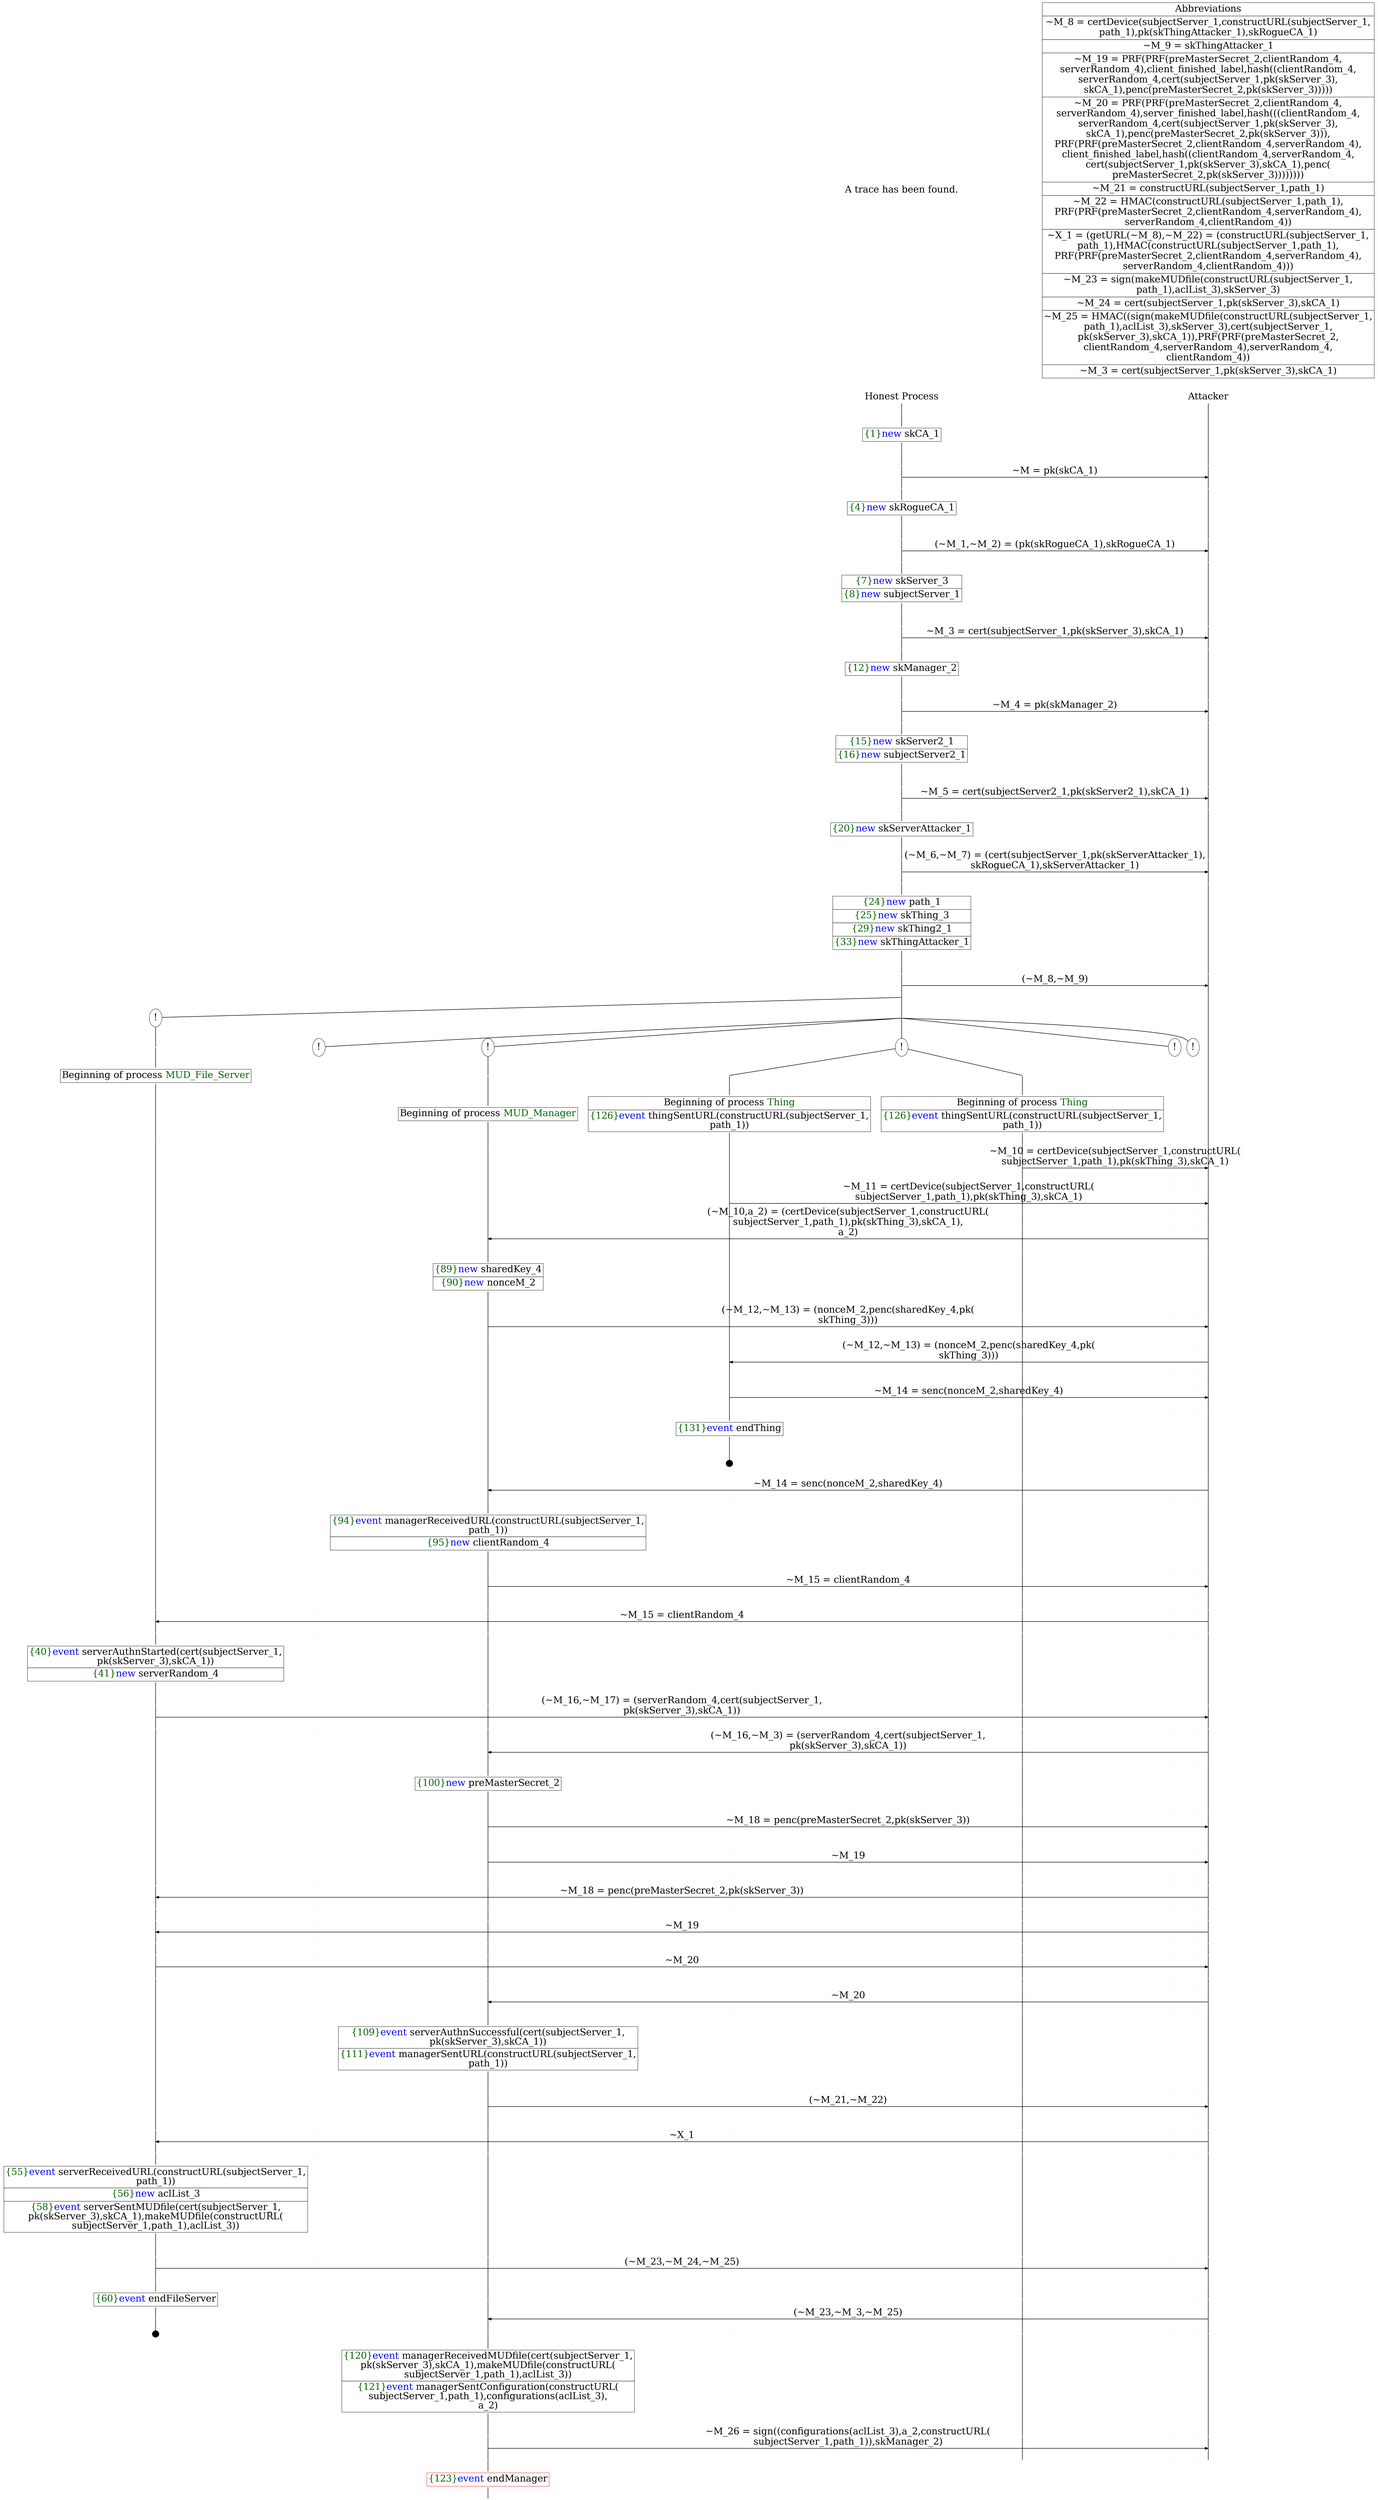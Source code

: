 digraph {
graph [ordering = out]
edge [arrowhead = none, penwidth = 1.6, fontsize = 30]
node [shape = point, width = 0, height = 0, fontsize = 30]
Trace [label = <A trace has been found.<br/>
>, shape = plaintext]
P0__0 [label = "Honest Process", shape = plaintext]
P__0 [label = "Attacker", shape = plaintext]
Trace -> P0__0 [label = "", style = invisible, weight = 100]{rank = same; P0__0 P__0}
P0__0 -> P0__1 [label = <>, weight = 100]
P0__1 -> P0__2 [label = <>, weight = 100]
P0__2 [shape = plaintext, label = <<TABLE BORDER="0" CELLBORDER="1" CELLSPACING="0" CELLPADDING="4"> <TR><TD><FONT COLOR="darkgreen">{1}</FONT><FONT COLOR="blue">new </FONT>skCA_1</TD></TR></TABLE>>]
P0__2 -> P0__3 [label = <>, weight = 100]
P0__3 -> P0__4 [label = <>, weight = 100]
P__0 -> P__1 [label = <>, weight = 100]
{rank = same; P__1 P0__4}
P0__4 -> P0__5 [label = <>, weight = 100]
P__1 -> P__2 [label = <>, weight = 100]
{rank = same; P__2 P0__5}
P0__5 -> P__2 [label = <~M = pk(skCA_1)>, arrowhead = normal]
P0__5 -> P0__6 [label = <>, weight = 100]
P__2 -> P__3 [label = <>, weight = 100]
{rank = same; P__3 P0__6}
P0__6 -> P0__7 [label = <>, weight = 100]
P0__7 [shape = plaintext, label = <<TABLE BORDER="0" CELLBORDER="1" CELLSPACING="0" CELLPADDING="4"> <TR><TD><FONT COLOR="darkgreen">{4}</FONT><FONT COLOR="blue">new </FONT>skRogueCA_1</TD></TR></TABLE>>]
P0__7 -> P0__8 [label = <>, weight = 100]
P0__8 -> P0__9 [label = <>, weight = 100]
P__3 -> P__4 [label = <>, weight = 100]
{rank = same; P__4 P0__9}
P0__9 -> P0__10 [label = <>, weight = 100]
P__4 -> P__5 [label = <>, weight = 100]
{rank = same; P__5 P0__10}
P0__10 -> P__5 [label = <(~M_1,~M_2) = (pk(skRogueCA_1),skRogueCA_1)>, arrowhead = normal]
P0__10 -> P0__11 [label = <>, weight = 100]
P__5 -> P__6 [label = <>, weight = 100]
{rank = same; P__6 P0__11}
P0__11 -> P0__12 [label = <>, weight = 100]
P0__12 [shape = plaintext, label = <<TABLE BORDER="0" CELLBORDER="1" CELLSPACING="0" CELLPADDING="4"> <TR><TD><FONT COLOR="darkgreen">{7}</FONT><FONT COLOR="blue">new </FONT>skServer_3</TD></TR><TR><TD><FONT COLOR="darkgreen">{8}</FONT><FONT COLOR="blue">new </FONT>subjectServer_1</TD></TR></TABLE>>]
P0__12 -> P0__13 [label = <>, weight = 100]
P0__13 -> P0__14 [label = <>, weight = 100]
P__6 -> P__7 [label = <>, weight = 100]
{rank = same; P__7 P0__14}
P0__14 -> P0__15 [label = <>, weight = 100]
P__7 -> P__8 [label = <>, weight = 100]
{rank = same; P__8 P0__15}
P0__15 -> P__8 [label = <~M_3 = cert(subjectServer_1,pk(skServer_3),skCA_1)>, arrowhead = normal]
P0__15 -> P0__16 [label = <>, weight = 100]
P__8 -> P__9 [label = <>, weight = 100]
{rank = same; P__9 P0__16}
P0__16 -> P0__17 [label = <>, weight = 100]
P0__17 [shape = plaintext, label = <<TABLE BORDER="0" CELLBORDER="1" CELLSPACING="0" CELLPADDING="4"> <TR><TD><FONT COLOR="darkgreen">{12}</FONT><FONT COLOR="blue">new </FONT>skManager_2</TD></TR></TABLE>>]
P0__17 -> P0__18 [label = <>, weight = 100]
P0__18 -> P0__19 [label = <>, weight = 100]
P__9 -> P__10 [label = <>, weight = 100]
{rank = same; P__10 P0__19}
P0__19 -> P0__20 [label = <>, weight = 100]
P__10 -> P__11 [label = <>, weight = 100]
{rank = same; P__11 P0__20}
P0__20 -> P__11 [label = <~M_4 = pk(skManager_2)>, arrowhead = normal]
P0__20 -> P0__21 [label = <>, weight = 100]
P__11 -> P__12 [label = <>, weight = 100]
{rank = same; P__12 P0__21}
P0__21 -> P0__22 [label = <>, weight = 100]
P0__22 [shape = plaintext, label = <<TABLE BORDER="0" CELLBORDER="1" CELLSPACING="0" CELLPADDING="4"> <TR><TD><FONT COLOR="darkgreen">{15}</FONT><FONT COLOR="blue">new </FONT>skServer2_1</TD></TR><TR><TD><FONT COLOR="darkgreen">{16}</FONT><FONT COLOR="blue">new </FONT>subjectServer2_1</TD></TR></TABLE>>]
P0__22 -> P0__23 [label = <>, weight = 100]
P0__23 -> P0__24 [label = <>, weight = 100]
P__12 -> P__13 [label = <>, weight = 100]
{rank = same; P__13 P0__24}
P0__24 -> P0__25 [label = <>, weight = 100]
P__13 -> P__14 [label = <>, weight = 100]
{rank = same; P__14 P0__25}
P0__25 -> P__14 [label = <~M_5 = cert(subjectServer2_1,pk(skServer2_1),skCA_1)>, arrowhead = normal]
P0__25 -> P0__26 [label = <>, weight = 100]
P__14 -> P__15 [label = <>, weight = 100]
{rank = same; P__15 P0__26}
P0__26 -> P0__27 [label = <>, weight = 100]
P0__27 [shape = plaintext, label = <<TABLE BORDER="0" CELLBORDER="1" CELLSPACING="0" CELLPADDING="4"> <TR><TD><FONT COLOR="darkgreen">{20}</FONT><FONT COLOR="blue">new </FONT>skServerAttacker_1</TD></TR></TABLE>>]
P0__27 -> P0__28 [label = <>, weight = 100]
P0__28 -> P0__29 [label = <>, weight = 100]
P__15 -> P__16 [label = <>, weight = 100]
{rank = same; P__16 P0__29}
P0__29 -> P0__30 [label = <>, weight = 100]
P__16 -> P__17 [label = <>, weight = 100]
{rank = same; P__17 P0__30}
P0__30 -> P__17 [label = <(~M_6,~M_7) = (cert(subjectServer_1,pk(skServerAttacker_1),<br/>
skRogueCA_1),skServerAttacker_1)>, arrowhead = normal]
P0__30 -> P0__31 [label = <>, weight = 100]
P__17 -> P__18 [label = <>, weight = 100]
{rank = same; P__18 P0__31}
P0__31 -> P0__32 [label = <>, weight = 100]
P0__32 [shape = plaintext, label = <<TABLE BORDER="0" CELLBORDER="1" CELLSPACING="0" CELLPADDING="4"> <TR><TD><FONT COLOR="darkgreen">{24}</FONT><FONT COLOR="blue">new </FONT>path_1</TD></TR><TR><TD><FONT COLOR="darkgreen">{25}</FONT><FONT COLOR="blue">new </FONT>skThing_3</TD></TR><TR><TD><FONT COLOR="darkgreen">{29}</FONT><FONT COLOR="blue">new </FONT>skThing2_1</TD></TR><TR><TD><FONT COLOR="darkgreen">{33}</FONT><FONT COLOR="blue">new </FONT>skThingAttacker_1</TD></TR></TABLE>>]
P0__32 -> P0__33 [label = <>, weight = 100]
P0__33 -> P0__34 [label = <>, weight = 100]
P__18 -> P__19 [label = <>, weight = 100]
{rank = same; P__19 P0__34}
P0__34 -> P0__35 [label = <>, weight = 100]
P__19 -> P__20 [label = <>, weight = 100]
{rank = same; P__20 P0__35}
P0__35 -> P__20 [label = <(~M_8,~M_9)>, arrowhead = normal]
P0__35 -> P0__36 [label = <>, weight = 100]
P__20 -> P__21 [label = <>, weight = 100]
{rank = same; P__21 P0__36}
/*RPar */
P0__36 -> P0_1__36 [label = <>]
P0__36 -> P0_0__36 [label = <>]
P0__36 [label = "", fixedsize = false, width = 0, height = 0, shape = none]
{rank = same; P0_0__36 P0_1__36}
/*RPar */
P0_0__36 -> P0_0_4__36 [label = <>]
P0_0__36 -> P0_0_3__36 [label = <>]
P0_0__36 -> P0_0_2__36 [label = <>]
P0_0__36 -> P0_0_1__36 [label = <>]
P0_0__36 -> P0_0_0__36 [label = <>]
P0_0__36 [label = "", fixedsize = false, width = 0, height = 0, shape = none]
{rank = same; P0_0_0__36 P0_0_1__36 P0_0_2__36 P0_0_3__36 P0_0_4__36}
P0_0_0__36 [label = "!", shape = ellipse]
P0_0_1__36 [label = "!", shape = ellipse]
P0_0_2__36 [label = "!", shape = ellipse]
{rank = same; P0_0_2_1__36 P0_0_2_0__36}
P0_0_2_1__36 [label = "", fixedsize = false, width = 0, height = 0, shape = none]
P0_0_2__36 -> P0_0_2_1__36 [label = <>]
P0_0_2_0__36 [label = "", fixedsize = false, width = 0, height = 0, shape = none]
P0_0_2__36 -> P0_0_2_0__36 [label = <>]
P0_0_2_0__36 -> P0_0_2_0__37 [label = <>, weight = 100]
P0_0_2_0__37 [shape = plaintext, label = <<TABLE BORDER="0" CELLBORDER="1" CELLSPACING="0" CELLPADDING="4"> <TR><TD>Beginning of process <FONT COLOR="darkgreen">Thing</FONT></TD></TR><TR><TD><FONT COLOR="darkgreen">{126}</FONT><FONT COLOR="blue">event</FONT> thingSentURL(constructURL(subjectServer_1,<br/>
path_1))</TD></TR></TABLE>>]
P0_0_2_0__37 -> P0_0_2_0__38 [label = <>, weight = 100]
P0_0_2_0__38 -> P0_0_2_0__39 [label = <>, weight = 100]
P0_0_1__37 [label = "", style = invisible]
P0_0_1__36 -> P0_0_1__37 [label = <>, weight = 100, style = invisible]
P0_0_0__37 [label = "", style = invisible]
P0_0_0__36 -> P0_0_0__37 [label = <>, weight = 100, style = invisible]
P__21 -> P__22 [label = <>, weight = 100]
{rank = same; P__22 P0_0_0__37 P0_0_1__37 P0_0_2_0__39}
P0_0_2_0__39 -> P0_0_2_0__40 [label = <>, weight = 100]
P__22 -> P__23 [label = <>, weight = 100]
{rank = same; P__23 P0_0_2_0__40}
P0_0_2_0__40 -> P__23 [label = <~M_10 = certDevice(subjectServer_1,constructURL(<br/>
subjectServer_1,path_1),pk(skThing_3),skCA_1)>, arrowhead = normal]
P0_0_2_0__40 -> P0_0_2_0__41 [label = <>, weight = 100]
P0_0_1__38 [label = "", style = invisible]
P0_0_1__37 -> P0_0_1__38 [label = <>, weight = 100, style = invisible]
P0_0_0__38 [label = "", style = invisible]
P0_0_0__37 -> P0_0_0__38 [label = <>, weight = 100, style = invisible]
P__23 -> P__24 [label = <>, weight = 100]
{rank = same; P__24 P0_0_0__38 P0_0_1__38 P0_0_2_0__41}
P0_0_2_1__36 -> P0_0_2_1__37 [label = <>, weight = 100]
P0_0_2_1__37 [shape = plaintext, label = <<TABLE BORDER="0" CELLBORDER="1" CELLSPACING="0" CELLPADDING="4"> <TR><TD>Beginning of process <FONT COLOR="darkgreen">Thing</FONT></TD></TR><TR><TD><FONT COLOR="darkgreen">{126}</FONT><FONT COLOR="blue">event</FONT> thingSentURL(constructURL(subjectServer_1,<br/>
path_1))</TD></TR></TABLE>>]
P0_0_2_1__37 -> P0_0_2_1__38 [label = <>, weight = 100]
P0_0_2_1__38 -> P0_0_2_1__39 [label = <>, weight = 100]
P0_0_2_0__41 -> P0_0_2_0__42 [label = <>, weight = 100]
P0_0_1__39 [label = "", style = invisible]
P0_0_1__38 -> P0_0_1__39 [label = <>, weight = 100, style = invisible]
P0_0_0__39 [label = "", style = invisible]
P0_0_0__38 -> P0_0_0__39 [label = <>, weight = 100, style = invisible]
P__24 -> P__25 [label = <>, weight = 100]
{rank = same; P__25 P0_0_0__39 P0_0_1__39 P0_0_2_0__42 P0_0_2_1__39}
P0_0_2_1__39 -> P0_0_2_1__40 [label = <>, weight = 100]
P__25 -> P__26 [label = <>, weight = 100]
{rank = same; P__26 P0_0_2_1__40}
P0_0_2_1__40 -> P__26 [label = <~M_11 = certDevice(subjectServer_1,constructURL(<br/>
subjectServer_1,path_1),pk(skThing_3),skCA_1)>, arrowhead = normal]
P0_0_2_1__40 -> P0_0_2_1__41 [label = <>, weight = 100]
P0_0_2_0__42 -> P0_0_2_0__43 [label = <>, weight = 100]
P0_0_1__40 [label = "", style = invisible]
P0_0_1__39 -> P0_0_1__40 [label = <>, weight = 100, style = invisible]
P0_0_0__40 [label = "", style = invisible]
P0_0_0__39 -> P0_0_0__40 [label = <>, weight = 100, style = invisible]
P__26 -> P__27 [label = <>, weight = 100]
{rank = same; P__27 P0_0_0__40 P0_0_1__40 P0_0_2_0__43 P0_0_2_1__41}
P0_0_3__36 [label = "!", shape = ellipse]
P0_0_3_0__36 [label = "", fixedsize = false, width = 0, height = 0, shape = none]
P0_0_3__36 -> P0_0_3_0__36 [label = <>, weight = 100]
P0_0_3_0__36 -> P0_0_3_0__37 [label = <>, weight = 100]
P0_0_3_0__37 [shape = plaintext, label = <<TABLE BORDER="0" CELLBORDER="1" CELLSPACING="0" CELLPADDING="4"> <TR><TD>Beginning of process <FONT COLOR="darkgreen">MUD_Manager</FONT></TD></TR></TABLE>>]
P0_0_3_0__37 -> P0_0_3_0__38 [label = <>, weight = 100]
P0_0_4__36 [label = "!", shape = ellipse]
P0_1__36 [label = "!", shape = ellipse]
P0_1_0__36 [label = "", fixedsize = false, width = 0, height = 0, shape = none]
P0_1__36 -> P0_1_0__36 [label = <>, weight = 100]
P0_1_0__36 -> P0_1_0__37 [label = <>, weight = 100]
P0_1_0__37 [shape = plaintext, label = <<TABLE BORDER="0" CELLBORDER="1" CELLSPACING="0" CELLPADDING="4"> <TR><TD>Beginning of process <FONT COLOR="darkgreen">MUD_File_Server</FONT></TD></TR></TABLE>>]
P0_1_0__37 -> P0_1_0__38 [label = <>, weight = 100]
P0_0_3_0__38 -> P0_0_3_0__39 [label = <>, weight = 100]
P0_0_2_1__41 -> P0_0_2_1__42 [label = <>, weight = 100]
P0_0_2_0__43 -> P0_0_2_0__44 [label = <>, weight = 100]
P0_0_1__41 [label = "", style = invisible]
P0_0_1__40 -> P0_0_1__41 [label = <>, weight = 100, style = invisible]
P0_0_0__41 [label = "", style = invisible]
P0_0_0__40 -> P0_0_0__41 [label = <>, weight = 100, style = invisible]
P__27 -> P__28 [label = <>, weight = 100]
{rank = same; P__28 P0_0_0__41 P0_0_1__41 P0_0_2_0__44 P0_0_2_1__42 P0_0_3_0__39}
P0_0_3_0__39 -> P0_0_3_0__40 [label = <>, weight = 100]
P__28 -> P__29 [label = <>, weight = 100]
{rank = same; P__29 P0_0_3_0__40}
P0_0_3_0__40 -> P__29 [label = <(~M_10,a_2) = (certDevice(subjectServer_1,constructURL(<br/>
subjectServer_1,path_1),pk(skThing_3),skCA_1),<br/>
a_2)>, dir = back, arrowhead = normal]
P0_0_3_0__40 -> P0_0_3_0__41 [label = <>, weight = 100]
P0_0_2_1__42 -> P0_0_2_1__43 [label = <>, weight = 100]
P0_0_2_0__44 -> P0_0_2_0__45 [label = <>, weight = 100]
P0_0_1__42 [label = "", style = invisible]
P0_0_1__41 -> P0_0_1__42 [label = <>, weight = 100, style = invisible]
P0_0_0__42 [label = "", style = invisible]
P0_0_0__41 -> P0_0_0__42 [label = <>, weight = 100, style = invisible]
P__29 -> P__30 [label = <>, weight = 100]
{rank = same; P__30 P0_0_0__42 P0_0_1__42 P0_0_2_0__45 P0_0_2_1__43 P0_0_3_0__41}
P0_0_3_0__41 -> P0_0_3_0__42 [label = <>, weight = 100]
P0_0_3_0__42 [shape = plaintext, label = <<TABLE BORDER="0" CELLBORDER="1" CELLSPACING="0" CELLPADDING="4"> <TR><TD><FONT COLOR="darkgreen">{89}</FONT><FONT COLOR="blue">new </FONT>sharedKey_4</TD></TR><TR><TD><FONT COLOR="darkgreen">{90}</FONT><FONT COLOR="blue">new </FONT>nonceM_2</TD></TR></TABLE>>]
P0_0_3_0__42 -> P0_0_3_0__43 [label = <>, weight = 100]
P0_0_3_0__43 -> P0_0_3_0__44 [label = <>, weight = 100]
P0_0_2_1__43 -> P0_0_2_1__44 [label = <>, weight = 100]
P0_0_2_0__45 -> P0_0_2_0__46 [label = <>, weight = 100]
P0_0_1__43 [label = "", style = invisible]
P0_0_1__42 -> P0_0_1__43 [label = <>, weight = 100, style = invisible]
P0_0_0__43 [label = "", style = invisible]
P0_0_0__42 -> P0_0_0__43 [label = <>, weight = 100, style = invisible]
P__30 -> P__31 [label = <>, weight = 100]
{rank = same; P__31 P0_0_0__43 P0_0_1__43 P0_0_2_0__46 P0_0_2_1__44 P0_0_3_0__44}
P0_0_3_0__44 -> P0_0_3_0__45 [label = <>, weight = 100]
P__31 -> P__32 [label = <>, weight = 100]
{rank = same; P__32 P0_0_3_0__45}
P0_0_3_0__45 -> P__32 [label = <(~M_12,~M_13) = (nonceM_2,penc(sharedKey_4,pk(<br/>
skThing_3)))>, arrowhead = normal]
P0_0_3_0__45 -> P0_0_3_0__46 [label = <>, weight = 100]
P0_0_2_1__44 -> P0_0_2_1__45 [label = <>, weight = 100]
P0_0_2_0__46 -> P0_0_2_0__47 [label = <>, weight = 100]
P0_0_1__44 [label = "", style = invisible]
P0_0_1__43 -> P0_0_1__44 [label = <>, weight = 100, style = invisible]
P0_0_0__44 [label = "", style = invisible]
P0_0_0__43 -> P0_0_0__44 [label = <>, weight = 100, style = invisible]
P__32 -> P__33 [label = <>, weight = 100]
{rank = same; P__33 P0_0_0__44 P0_0_1__44 P0_0_2_0__47 P0_0_2_1__45 P0_0_3_0__46}
P0_0_2_1__45 -> P0_0_2_1__46 [label = <>, weight = 100]
P0_0_2_0__47 -> P0_0_2_0__48 [label = <>, weight = 100]
P0_0_1__45 [label = "", style = invisible]
P0_0_1__44 -> P0_0_1__45 [label = <>, weight = 100, style = invisible]
P0_0_0__45 [label = "", style = invisible]
P0_0_0__44 -> P0_0_0__45 [label = <>, weight = 100, style = invisible]
P__33 -> P__34 [label = <>, weight = 100]
{rank = same; P__34 P0_0_0__45 P0_0_1__45 P0_0_2_0__48 P0_0_2_1__46}
P0_0_2_1__46 -> P0_0_2_1__47 [label = <>, weight = 100]
P__34 -> P__35 [label = <>, weight = 100]
{rank = same; P__35 P0_0_2_1__47}
P0_0_2_1__47 -> P__35 [label = <(~M_12,~M_13) = (nonceM_2,penc(sharedKey_4,pk(<br/>
skThing_3)))>, dir = back, arrowhead = normal]
P0_0_2_1__47 -> P0_0_2_1__48 [label = <>, weight = 100]
P0_0_2_0__48 -> P0_0_2_0__49 [label = <>, weight = 100]
P0_0_1__46 [label = "", style = invisible]
P0_0_1__45 -> P0_0_1__46 [label = <>, weight = 100, style = invisible]
P0_0_0__46 [label = "", style = invisible]
P0_0_0__45 -> P0_0_0__46 [label = <>, weight = 100, style = invisible]
P__35 -> P__36 [label = <>, weight = 100]
{rank = same; P__36 P0_0_0__46 P0_0_1__46 P0_0_2_0__49 P0_0_2_1__48}
P0_0_2_1__48 -> P0_0_2_1__49 [label = <>, weight = 100]
P0_0_2_0__49 -> P0_0_2_0__50 [label = <>, weight = 100]
P0_0_1__47 [label = "", style = invisible]
P0_0_1__46 -> P0_0_1__47 [label = <>, weight = 100, style = invisible]
P0_0_0__47 [label = "", style = invisible]
P0_0_0__46 -> P0_0_0__47 [label = <>, weight = 100, style = invisible]
P__36 -> P__37 [label = <>, weight = 100]
{rank = same; P__37 P0_0_0__47 P0_0_1__47 P0_0_2_0__50 P0_0_2_1__49}
P0_0_2_1__49 -> P0_0_2_1__50 [label = <>, weight = 100]
P__37 -> P__38 [label = <>, weight = 100]
{rank = same; P__38 P0_0_2_1__50}
P0_0_2_1__50 -> P__38 [label = <~M_14 = senc(nonceM_2,sharedKey_4)>, arrowhead = normal]
P0_0_2_1__50 -> P0_0_2_1__51 [label = <>, weight = 100]
P0_0_2_0__50 -> P0_0_2_0__51 [label = <>, weight = 100]
P0_0_1__48 [label = "", style = invisible]
P0_0_1__47 -> P0_0_1__48 [label = <>, weight = 100, style = invisible]
P0_0_0__48 [label = "", style = invisible]
P0_0_0__47 -> P0_0_0__48 [label = <>, weight = 100, style = invisible]
P__38 -> P__39 [label = <>, weight = 100]
{rank = same; P__39 P0_0_0__48 P0_0_1__48 P0_0_2_0__51 P0_0_2_1__51}
P0_0_2_1__51 -> P0_0_2_1__52 [label = <>, weight = 100]
P0_0_2_1__52 [shape = plaintext, label = <<TABLE BORDER="0" CELLBORDER="1" CELLSPACING="0" CELLPADDING="4"> <TR><TD><FONT COLOR="darkgreen">{131}</FONT><FONT COLOR="blue">event</FONT> endThing</TD></TR></TABLE>>]
P0_0_2_1__52 -> P0_0_2_1__53 [label = <>, weight = 100]
P0_0_2_1__54 [label = "", width = 0.3, height = 0.3]
P0_0_2_1__53 -> P0_0_2_1__54 [label = <>, weight = 100]
P0_0_3_0__46 -> P0_0_3_0__47 [label = <>, weight = 100]
P0_0_2_1__55 [label = "", style = invisible]
P0_0_2_1__54 -> P0_0_2_1__55 [label = <>, weight = 100, style = invisible]
P0_0_2_0__51 -> P0_0_2_0__52 [label = <>, weight = 100]
P0_0_1__49 [label = "", style = invisible]
P0_0_1__48 -> P0_0_1__49 [label = <>, weight = 100, style = invisible]
P0_0_0__49 [label = "", style = invisible]
P0_0_0__48 -> P0_0_0__49 [label = <>, weight = 100, style = invisible]
P__39 -> P__40 [label = <>, weight = 100]
{rank = same; P__40 P0_0_0__49 P0_0_1__49 P0_0_2_0__52 P0_0_2_1__55 P0_0_3_0__47}
P0_0_3_0__47 -> P0_0_3_0__48 [label = <>, weight = 100]
P__40 -> P__41 [label = <>, weight = 100]
{rank = same; P__41 P0_0_3_0__48}
P0_0_3_0__48 -> P__41 [label = <~M_14 = senc(nonceM_2,sharedKey_4)>, dir = back, arrowhead = normal]
P0_0_3_0__48 -> P0_0_3_0__49 [label = <>, weight = 100]
P0_0_2_1__56 [label = "", style = invisible]
P0_0_2_1__55 -> P0_0_2_1__56 [label = <>, weight = 100, style = invisible]
P0_0_2_0__52 -> P0_0_2_0__53 [label = <>, weight = 100]
P0_0_1__50 [label = "", style = invisible]
P0_0_1__49 -> P0_0_1__50 [label = <>, weight = 100, style = invisible]
P0_0_0__50 [label = "", style = invisible]
P0_0_0__49 -> P0_0_0__50 [label = <>, weight = 100, style = invisible]
P__41 -> P__42 [label = <>, weight = 100]
{rank = same; P__42 P0_0_0__50 P0_0_1__50 P0_0_2_0__53 P0_0_2_1__56 P0_0_3_0__49}
P0_0_3_0__49 -> P0_0_3_0__50 [label = <>, weight = 100]
P0_0_3_0__50 [shape = plaintext, label = <<TABLE BORDER="0" CELLBORDER="1" CELLSPACING="0" CELLPADDING="4"> <TR><TD><FONT COLOR="darkgreen">{94}</FONT><FONT COLOR="blue">event</FONT> managerReceivedURL(constructURL(subjectServer_1,<br/>
path_1))</TD></TR><TR><TD><FONT COLOR="darkgreen">{95}</FONT><FONT COLOR="blue">new </FONT>clientRandom_4</TD></TR></TABLE>>]
P0_0_3_0__50 -> P0_0_3_0__51 [label = <>, weight = 100]
P0_0_3_0__51 -> P0_0_3_0__52 [label = <>, weight = 100]
P0_0_2_1__57 [label = "", style = invisible]
P0_0_2_1__56 -> P0_0_2_1__57 [label = <>, weight = 100, style = invisible]
P0_0_2_0__53 -> P0_0_2_0__54 [label = <>, weight = 100]
P0_0_1__51 [label = "", style = invisible]
P0_0_1__50 -> P0_0_1__51 [label = <>, weight = 100, style = invisible]
P0_0_0__51 [label = "", style = invisible]
P0_0_0__50 -> P0_0_0__51 [label = <>, weight = 100, style = invisible]
P__42 -> P__43 [label = <>, weight = 100]
{rank = same; P__43 P0_0_0__51 P0_0_1__51 P0_0_2_0__54 P0_0_2_1__57 P0_0_3_0__52}
P0_0_3_0__52 -> P0_0_3_0__53 [label = <>, weight = 100]
P__43 -> P__44 [label = <>, weight = 100]
{rank = same; P__44 P0_0_3_0__53}
P0_0_3_0__53 -> P__44 [label = <~M_15 = clientRandom_4>, arrowhead = normal]
P0_0_3_0__53 -> P0_0_3_0__54 [label = <>, weight = 100]
P0_0_2_1__58 [label = "", style = invisible]
P0_0_2_1__57 -> P0_0_2_1__58 [label = <>, weight = 100, style = invisible]
P0_0_2_0__54 -> P0_0_2_0__55 [label = <>, weight = 100]
P0_0_1__52 [label = "", style = invisible]
P0_0_1__51 -> P0_0_1__52 [label = <>, weight = 100, style = invisible]
P0_0_0__52 [label = "", style = invisible]
P0_0_0__51 -> P0_0_0__52 [label = <>, weight = 100, style = invisible]
P__44 -> P__45 [label = <>, weight = 100]
{rank = same; P__45 P0_0_0__52 P0_0_1__52 P0_0_2_0__55 P0_0_2_1__58 P0_0_3_0__54}
P0_1_0__38 -> P0_1_0__39 [label = <>, weight = 100]
P0_0_4__37 [label = "", style = invisible]
P0_0_4__36 -> P0_0_4__37 [label = <>, weight = 100, style = invisible]
P0_0_3_0__54 -> P0_0_3_0__55 [label = <>, weight = 100]
P0_0_2_1__59 [label = "", style = invisible]
P0_0_2_1__58 -> P0_0_2_1__59 [label = <>, weight = 100, style = invisible]
P0_0_2_0__55 -> P0_0_2_0__56 [label = <>, weight = 100]
P0_0_1__53 [label = "", style = invisible]
P0_0_1__52 -> P0_0_1__53 [label = <>, weight = 100, style = invisible]
P0_0_0__53 [label = "", style = invisible]
P0_0_0__52 -> P0_0_0__53 [label = <>, weight = 100, style = invisible]
P__45 -> P__46 [label = <>, weight = 100]
{rank = same; P__46 P0_0_0__53 P0_0_1__53 P0_0_2_0__56 P0_0_2_1__59 P0_0_3_0__55 P0_0_4__37 P0_1_0__39}
P0_1_0__39 -> P0_1_0__40 [label = <>, weight = 100]
P__46 -> P__47 [label = <>, weight = 100]
{rank = same; P__47 P0_1_0__40}
P0_1_0__40 -> P__47 [label = <~M_15 = clientRandom_4>, dir = back, arrowhead = normal]
P0_1_0__40 -> P0_1_0__41 [label = <>, weight = 100]
P0_0_4__38 [label = "", style = invisible]
P0_0_4__37 -> P0_0_4__38 [label = <>, weight = 100, style = invisible]
P0_0_3_0__55 -> P0_0_3_0__56 [label = <>, weight = 100]
P0_0_2_1__60 [label = "", style = invisible]
P0_0_2_1__59 -> P0_0_2_1__60 [label = <>, weight = 100, style = invisible]
P0_0_2_0__56 -> P0_0_2_0__57 [label = <>, weight = 100]
P0_0_1__54 [label = "", style = invisible]
P0_0_1__53 -> P0_0_1__54 [label = <>, weight = 100, style = invisible]
P0_0_0__54 [label = "", style = invisible]
P0_0_0__53 -> P0_0_0__54 [label = <>, weight = 100, style = invisible]
P__47 -> P__48 [label = <>, weight = 100]
{rank = same; P__48 P0_0_0__54 P0_0_1__54 P0_0_2_0__57 P0_0_2_1__60 P0_0_3_0__56 P0_0_4__38 P0_1_0__41}
P0_1_0__41 -> P0_1_0__42 [label = <>, weight = 100]
P0_1_0__42 [shape = plaintext, label = <<TABLE BORDER="0" CELLBORDER="1" CELLSPACING="0" CELLPADDING="4"> <TR><TD><FONT COLOR="darkgreen">{40}</FONT><FONT COLOR="blue">event</FONT> serverAuthnStarted(cert(subjectServer_1,<br/>
pk(skServer_3),skCA_1))</TD></TR><TR><TD><FONT COLOR="darkgreen">{41}</FONT><FONT COLOR="blue">new </FONT>serverRandom_4</TD></TR></TABLE>>]
P0_1_0__42 -> P0_1_0__43 [label = <>, weight = 100]
P0_1_0__43 -> P0_1_0__44 [label = <>, weight = 100]
P0_0_4__39 [label = "", style = invisible]
P0_0_4__38 -> P0_0_4__39 [label = <>, weight = 100, style = invisible]
P0_0_3_0__56 -> P0_0_3_0__57 [label = <>, weight = 100]
P0_0_2_1__61 [label = "", style = invisible]
P0_0_2_1__60 -> P0_0_2_1__61 [label = <>, weight = 100, style = invisible]
P0_0_2_0__57 -> P0_0_2_0__58 [label = <>, weight = 100]
P0_0_1__55 [label = "", style = invisible]
P0_0_1__54 -> P0_0_1__55 [label = <>, weight = 100, style = invisible]
P0_0_0__55 [label = "", style = invisible]
P0_0_0__54 -> P0_0_0__55 [label = <>, weight = 100, style = invisible]
P__48 -> P__49 [label = <>, weight = 100]
{rank = same; P__49 P0_0_0__55 P0_0_1__55 P0_0_2_0__58 P0_0_2_1__61 P0_0_3_0__57 P0_0_4__39 P0_1_0__44}
P0_1_0__44 -> P0_1_0__45 [label = <>, weight = 100]
P__49 -> P__50 [label = <>, weight = 100]
{rank = same; P__50 P0_1_0__45}
P0_1_0__45 -> P__50 [label = <(~M_16,~M_17) = (serverRandom_4,cert(subjectServer_1,<br/>
pk(skServer_3),skCA_1))>, arrowhead = normal]
P0_1_0__45 -> P0_1_0__46 [label = <>, weight = 100]
P0_0_4__40 [label = "", style = invisible]
P0_0_4__39 -> P0_0_4__40 [label = <>, weight = 100, style = invisible]
P0_0_3_0__57 -> P0_0_3_0__58 [label = <>, weight = 100]
P0_0_2_1__62 [label = "", style = invisible]
P0_0_2_1__61 -> P0_0_2_1__62 [label = <>, weight = 100, style = invisible]
P0_0_2_0__58 -> P0_0_2_0__59 [label = <>, weight = 100]
P0_0_1__56 [label = "", style = invisible]
P0_0_1__55 -> P0_0_1__56 [label = <>, weight = 100, style = invisible]
P0_0_0__56 [label = "", style = invisible]
P0_0_0__55 -> P0_0_0__56 [label = <>, weight = 100, style = invisible]
P__50 -> P__51 [label = <>, weight = 100]
{rank = same; P__51 P0_0_0__56 P0_0_1__56 P0_0_2_0__59 P0_0_2_1__62 P0_0_3_0__58 P0_0_4__40 P0_1_0__46}
P0_0_3_0__58 -> P0_0_3_0__59 [label = <>, weight = 100]
P0_0_2_1__63 [label = "", style = invisible]
P0_0_2_1__62 -> P0_0_2_1__63 [label = <>, weight = 100, style = invisible]
P0_0_2_0__59 -> P0_0_2_0__60 [label = <>, weight = 100]
P0_0_1__57 [label = "", style = invisible]
P0_0_1__56 -> P0_0_1__57 [label = <>, weight = 100, style = invisible]
P0_0_0__57 [label = "", style = invisible]
P0_0_0__56 -> P0_0_0__57 [label = <>, weight = 100, style = invisible]
P__51 -> P__52 [label = <>, weight = 100]
{rank = same; P__52 P0_0_0__57 P0_0_1__57 P0_0_2_0__60 P0_0_2_1__63 P0_0_3_0__59}
P0_0_3_0__59 -> P0_0_3_0__60 [label = <>, weight = 100]
P__52 -> P__53 [label = <>, weight = 100]
{rank = same; P__53 P0_0_3_0__60}
P0_0_3_0__60 -> P__53 [label = <(~M_16,~M_3) = (serverRandom_4,cert(subjectServer_1,<br/>
pk(skServer_3),skCA_1))>, dir = back, arrowhead = normal]
P0_0_3_0__60 -> P0_0_3_0__61 [label = <>, weight = 100]
P0_0_2_1__64 [label = "", style = invisible]
P0_0_2_1__63 -> P0_0_2_1__64 [label = <>, weight = 100, style = invisible]
P0_0_2_0__60 -> P0_0_2_0__61 [label = <>, weight = 100]
P0_0_1__58 [label = "", style = invisible]
P0_0_1__57 -> P0_0_1__58 [label = <>, weight = 100, style = invisible]
P0_0_0__58 [label = "", style = invisible]
P0_0_0__57 -> P0_0_0__58 [label = <>, weight = 100, style = invisible]
P__53 -> P__54 [label = <>, weight = 100]
{rank = same; P__54 P0_0_0__58 P0_0_1__58 P0_0_2_0__61 P0_0_2_1__64 P0_0_3_0__61}
P0_0_3_0__61 -> P0_0_3_0__62 [label = <>, weight = 100]
P0_0_3_0__62 [shape = plaintext, label = <<TABLE BORDER="0" CELLBORDER="1" CELLSPACING="0" CELLPADDING="4"> <TR><TD><FONT COLOR="darkgreen">{100}</FONT><FONT COLOR="blue">new </FONT>preMasterSecret_2</TD></TR></TABLE>>]
P0_0_3_0__62 -> P0_0_3_0__63 [label = <>, weight = 100]
P0_0_3_0__63 -> P0_0_3_0__64 [label = <>, weight = 100]
P0_0_2_1__65 [label = "", style = invisible]
P0_0_2_1__64 -> P0_0_2_1__65 [label = <>, weight = 100, style = invisible]
P0_0_2_0__61 -> P0_0_2_0__62 [label = <>, weight = 100]
P0_0_1__59 [label = "", style = invisible]
P0_0_1__58 -> P0_0_1__59 [label = <>, weight = 100, style = invisible]
P0_0_0__59 [label = "", style = invisible]
P0_0_0__58 -> P0_0_0__59 [label = <>, weight = 100, style = invisible]
P__54 -> P__55 [label = <>, weight = 100]
{rank = same; P__55 P0_0_0__59 P0_0_1__59 P0_0_2_0__62 P0_0_2_1__65 P0_0_3_0__64}
P0_0_3_0__64 -> P0_0_3_0__65 [label = <>, weight = 100]
P__55 -> P__56 [label = <>, weight = 100]
{rank = same; P__56 P0_0_3_0__65}
P0_0_3_0__65 -> P__56 [label = <~M_18 = penc(preMasterSecret_2,pk(skServer_3))>, arrowhead = normal]
P0_0_3_0__65 -> P0_0_3_0__66 [label = <>, weight = 100]
P0_0_2_1__66 [label = "", style = invisible]
P0_0_2_1__65 -> P0_0_2_1__66 [label = <>, weight = 100, style = invisible]
P0_0_2_0__62 -> P0_0_2_0__63 [label = <>, weight = 100]
P0_0_1__60 [label = "", style = invisible]
P0_0_1__59 -> P0_0_1__60 [label = <>, weight = 100, style = invisible]
P0_0_0__60 [label = "", style = invisible]
P0_0_0__59 -> P0_0_0__60 [label = <>, weight = 100, style = invisible]
P__56 -> P__57 [label = <>, weight = 100]
{rank = same; P__57 P0_0_0__60 P0_0_1__60 P0_0_2_0__63 P0_0_2_1__66 P0_0_3_0__66}
P0_0_3_0__66 -> P0_0_3_0__67 [label = <>, weight = 100]
P0_0_2_1__67 [label = "", style = invisible]
P0_0_2_1__66 -> P0_0_2_1__67 [label = <>, weight = 100, style = invisible]
P0_0_2_0__63 -> P0_0_2_0__64 [label = <>, weight = 100]
P0_0_1__61 [label = "", style = invisible]
P0_0_1__60 -> P0_0_1__61 [label = <>, weight = 100, style = invisible]
P0_0_0__61 [label = "", style = invisible]
P0_0_0__60 -> P0_0_0__61 [label = <>, weight = 100, style = invisible]
P__57 -> P__58 [label = <>, weight = 100]
{rank = same; P__58 P0_0_0__61 P0_0_1__61 P0_0_2_0__64 P0_0_2_1__67 P0_0_3_0__67}
P0_0_3_0__67 -> P0_0_3_0__68 [label = <>, weight = 100]
P__58 -> P__59 [label = <>, weight = 100]
{rank = same; P__59 P0_0_3_0__68}
P0_0_3_0__68 -> P__59 [label = <~M_19>, arrowhead = normal]
P0_0_3_0__68 -> P0_0_3_0__69 [label = <>, weight = 100]
P0_0_2_1__68 [label = "", style = invisible]
P0_0_2_1__67 -> P0_0_2_1__68 [label = <>, weight = 100, style = invisible]
P0_0_2_0__64 -> P0_0_2_0__65 [label = <>, weight = 100]
P0_0_1__62 [label = "", style = invisible]
P0_0_1__61 -> P0_0_1__62 [label = <>, weight = 100, style = invisible]
P0_0_0__62 [label = "", style = invisible]
P0_0_0__61 -> P0_0_0__62 [label = <>, weight = 100, style = invisible]
P__59 -> P__60 [label = <>, weight = 100]
{rank = same; P__60 P0_0_0__62 P0_0_1__62 P0_0_2_0__65 P0_0_2_1__68 P0_0_3_0__69}
P0_1_0__46 -> P0_1_0__47 [label = <>, weight = 100]
P0_0_4__41 [label = "", style = invisible]
P0_0_4__40 -> P0_0_4__41 [label = <>, weight = 100, style = invisible]
P0_0_3_0__69 -> P0_0_3_0__70 [label = <>, weight = 100]
P0_0_2_1__69 [label = "", style = invisible]
P0_0_2_1__68 -> P0_0_2_1__69 [label = <>, weight = 100, style = invisible]
P0_0_2_0__65 -> P0_0_2_0__66 [label = <>, weight = 100]
P0_0_1__63 [label = "", style = invisible]
P0_0_1__62 -> P0_0_1__63 [label = <>, weight = 100, style = invisible]
P0_0_0__63 [label = "", style = invisible]
P0_0_0__62 -> P0_0_0__63 [label = <>, weight = 100, style = invisible]
P__60 -> P__61 [label = <>, weight = 100]
{rank = same; P__61 P0_0_0__63 P0_0_1__63 P0_0_2_0__66 P0_0_2_1__69 P0_0_3_0__70 P0_0_4__41 P0_1_0__47}
P0_1_0__47 -> P0_1_0__48 [label = <>, weight = 100]
P__61 -> P__62 [label = <>, weight = 100]
{rank = same; P__62 P0_1_0__48}
P0_1_0__48 -> P__62 [label = <~M_18 = penc(preMasterSecret_2,pk(skServer_3))>, dir = back, arrowhead = normal]
P0_1_0__48 -> P0_1_0__49 [label = <>, weight = 100]
P0_0_4__42 [label = "", style = invisible]
P0_0_4__41 -> P0_0_4__42 [label = <>, weight = 100, style = invisible]
P0_0_3_0__70 -> P0_0_3_0__71 [label = <>, weight = 100]
P0_0_2_1__70 [label = "", style = invisible]
P0_0_2_1__69 -> P0_0_2_1__70 [label = <>, weight = 100, style = invisible]
P0_0_2_0__66 -> P0_0_2_0__67 [label = <>, weight = 100]
P0_0_1__64 [label = "", style = invisible]
P0_0_1__63 -> P0_0_1__64 [label = <>, weight = 100, style = invisible]
P0_0_0__64 [label = "", style = invisible]
P0_0_0__63 -> P0_0_0__64 [label = <>, weight = 100, style = invisible]
P__62 -> P__63 [label = <>, weight = 100]
{rank = same; P__63 P0_0_0__64 P0_0_1__64 P0_0_2_0__67 P0_0_2_1__70 P0_0_3_0__71 P0_0_4__42 P0_1_0__49}
P0_1_0__49 -> P0_1_0__50 [label = <>, weight = 100]
P0_0_4__43 [label = "", style = invisible]
P0_0_4__42 -> P0_0_4__43 [label = <>, weight = 100, style = invisible]
P0_0_3_0__71 -> P0_0_3_0__72 [label = <>, weight = 100]
P0_0_2_1__71 [label = "", style = invisible]
P0_0_2_1__70 -> P0_0_2_1__71 [label = <>, weight = 100, style = invisible]
P0_0_2_0__67 -> P0_0_2_0__68 [label = <>, weight = 100]
P0_0_1__65 [label = "", style = invisible]
P0_0_1__64 -> P0_0_1__65 [label = <>, weight = 100, style = invisible]
P0_0_0__65 [label = "", style = invisible]
P0_0_0__64 -> P0_0_0__65 [label = <>, weight = 100, style = invisible]
P__63 -> P__64 [label = <>, weight = 100]
{rank = same; P__64 P0_0_0__65 P0_0_1__65 P0_0_2_0__68 P0_0_2_1__71 P0_0_3_0__72 P0_0_4__43 P0_1_0__50}
P0_1_0__50 -> P0_1_0__51 [label = <>, weight = 100]
P__64 -> P__65 [label = <>, weight = 100]
{rank = same; P__65 P0_1_0__51}
P0_1_0__51 -> P__65 [label = <~M_19>, dir = back, arrowhead = normal]
P0_1_0__51 -> P0_1_0__52 [label = <>, weight = 100]
P0_0_4__44 [label = "", style = invisible]
P0_0_4__43 -> P0_0_4__44 [label = <>, weight = 100, style = invisible]
P0_0_3_0__72 -> P0_0_3_0__73 [label = <>, weight = 100]
P0_0_2_1__72 [label = "", style = invisible]
P0_0_2_1__71 -> P0_0_2_1__72 [label = <>, weight = 100, style = invisible]
P0_0_2_0__68 -> P0_0_2_0__69 [label = <>, weight = 100]
P0_0_1__66 [label = "", style = invisible]
P0_0_1__65 -> P0_0_1__66 [label = <>, weight = 100, style = invisible]
P0_0_0__66 [label = "", style = invisible]
P0_0_0__65 -> P0_0_0__66 [label = <>, weight = 100, style = invisible]
P__65 -> P__66 [label = <>, weight = 100]
{rank = same; P__66 P0_0_0__66 P0_0_1__66 P0_0_2_0__69 P0_0_2_1__72 P0_0_3_0__73 P0_0_4__44 P0_1_0__52}
P0_1_0__52 -> P0_1_0__53 [label = <>, weight = 100]
P0_0_4__45 [label = "", style = invisible]
P0_0_4__44 -> P0_0_4__45 [label = <>, weight = 100, style = invisible]
P0_0_3_0__73 -> P0_0_3_0__74 [label = <>, weight = 100]
P0_0_2_1__73 [label = "", style = invisible]
P0_0_2_1__72 -> P0_0_2_1__73 [label = <>, weight = 100, style = invisible]
P0_0_2_0__69 -> P0_0_2_0__70 [label = <>, weight = 100]
P0_0_1__67 [label = "", style = invisible]
P0_0_1__66 -> P0_0_1__67 [label = <>, weight = 100, style = invisible]
P0_0_0__67 [label = "", style = invisible]
P0_0_0__66 -> P0_0_0__67 [label = <>, weight = 100, style = invisible]
P__66 -> P__67 [label = <>, weight = 100]
{rank = same; P__67 P0_0_0__67 P0_0_1__67 P0_0_2_0__70 P0_0_2_1__73 P0_0_3_0__74 P0_0_4__45 P0_1_0__53}
P0_1_0__53 -> P0_1_0__54 [label = <>, weight = 100]
P__67 -> P__68 [label = <>, weight = 100]
{rank = same; P__68 P0_1_0__54}
P0_1_0__54 -> P__68 [label = <~M_20>, arrowhead = normal]
P0_1_0__54 -> P0_1_0__55 [label = <>, weight = 100]
P0_0_4__46 [label = "", style = invisible]
P0_0_4__45 -> P0_0_4__46 [label = <>, weight = 100, style = invisible]
P0_0_3_0__74 -> P0_0_3_0__75 [label = <>, weight = 100]
P0_0_2_1__74 [label = "", style = invisible]
P0_0_2_1__73 -> P0_0_2_1__74 [label = <>, weight = 100, style = invisible]
P0_0_2_0__70 -> P0_0_2_0__71 [label = <>, weight = 100]
P0_0_1__68 [label = "", style = invisible]
P0_0_1__67 -> P0_0_1__68 [label = <>, weight = 100, style = invisible]
P0_0_0__68 [label = "", style = invisible]
P0_0_0__67 -> P0_0_0__68 [label = <>, weight = 100, style = invisible]
P__68 -> P__69 [label = <>, weight = 100]
{rank = same; P__69 P0_0_0__68 P0_0_1__68 P0_0_2_0__71 P0_0_2_1__74 P0_0_3_0__75 P0_0_4__46 P0_1_0__55}
P0_0_3_0__75 -> P0_0_3_0__76 [label = <>, weight = 100]
P0_0_2_1__75 [label = "", style = invisible]
P0_0_2_1__74 -> P0_0_2_1__75 [label = <>, weight = 100, style = invisible]
P0_0_2_0__71 -> P0_0_2_0__72 [label = <>, weight = 100]
P0_0_1__69 [label = "", style = invisible]
P0_0_1__68 -> P0_0_1__69 [label = <>, weight = 100, style = invisible]
P0_0_0__69 [label = "", style = invisible]
P0_0_0__68 -> P0_0_0__69 [label = <>, weight = 100, style = invisible]
P__69 -> P__70 [label = <>, weight = 100]
{rank = same; P__70 P0_0_0__69 P0_0_1__69 P0_0_2_0__72 P0_0_2_1__75 P0_0_3_0__76}
P0_0_3_0__76 -> P0_0_3_0__77 [label = <>, weight = 100]
P__70 -> P__71 [label = <>, weight = 100]
{rank = same; P__71 P0_0_3_0__77}
P0_0_3_0__77 -> P__71 [label = <~M_20>, dir = back, arrowhead = normal]
P0_0_3_0__77 -> P0_0_3_0__78 [label = <>, weight = 100]
P0_0_2_1__76 [label = "", style = invisible]
P0_0_2_1__75 -> P0_0_2_1__76 [label = <>, weight = 100, style = invisible]
P0_0_2_0__72 -> P0_0_2_0__73 [label = <>, weight = 100]
P0_0_1__70 [label = "", style = invisible]
P0_0_1__69 -> P0_0_1__70 [label = <>, weight = 100, style = invisible]
P0_0_0__70 [label = "", style = invisible]
P0_0_0__69 -> P0_0_0__70 [label = <>, weight = 100, style = invisible]
P__71 -> P__72 [label = <>, weight = 100]
{rank = same; P__72 P0_0_0__70 P0_0_1__70 P0_0_2_0__73 P0_0_2_1__76 P0_0_3_0__78}
P0_0_3_0__78 -> P0_0_3_0__79 [label = <>, weight = 100]
P0_0_3_0__79 [shape = plaintext, label = <<TABLE BORDER="0" CELLBORDER="1" CELLSPACING="0" CELLPADDING="4"> <TR><TD><FONT COLOR="darkgreen">{109}</FONT><FONT COLOR="blue">event</FONT> serverAuthnSuccessful(cert(subjectServer_1,<br/>
pk(skServer_3),skCA_1))</TD></TR><TR><TD><FONT COLOR="darkgreen">{111}</FONT><FONT COLOR="blue">event</FONT> managerSentURL(constructURL(subjectServer_1,<br/>
path_1))</TD></TR></TABLE>>]
P0_0_3_0__79 -> P0_0_3_0__80 [label = <>, weight = 100]
P0_0_3_0__80 -> P0_0_3_0__81 [label = <>, weight = 100]
P0_0_2_1__77 [label = "", style = invisible]
P0_0_2_1__76 -> P0_0_2_1__77 [label = <>, weight = 100, style = invisible]
P0_0_2_0__73 -> P0_0_2_0__74 [label = <>, weight = 100]
P0_0_1__71 [label = "", style = invisible]
P0_0_1__70 -> P0_0_1__71 [label = <>, weight = 100, style = invisible]
P0_0_0__71 [label = "", style = invisible]
P0_0_0__70 -> P0_0_0__71 [label = <>, weight = 100, style = invisible]
P__72 -> P__73 [label = <>, weight = 100]
{rank = same; P__73 P0_0_0__71 P0_0_1__71 P0_0_2_0__74 P0_0_2_1__77 P0_0_3_0__81}
P0_0_3_0__81 -> P0_0_3_0__82 [label = <>, weight = 100]
P__73 -> P__74 [label = <>, weight = 100]
{rank = same; P__74 P0_0_3_0__82}
P0_0_3_0__82 -> P__74 [label = <(~M_21,~M_22)>, arrowhead = normal]
P0_0_3_0__82 -> P0_0_3_0__83 [label = <>, weight = 100]
P0_0_2_1__78 [label = "", style = invisible]
P0_0_2_1__77 -> P0_0_2_1__78 [label = <>, weight = 100, style = invisible]
P0_0_2_0__74 -> P0_0_2_0__75 [label = <>, weight = 100]
P0_0_1__72 [label = "", style = invisible]
P0_0_1__71 -> P0_0_1__72 [label = <>, weight = 100, style = invisible]
P0_0_0__72 [label = "", style = invisible]
P0_0_0__71 -> P0_0_0__72 [label = <>, weight = 100, style = invisible]
P__74 -> P__75 [label = <>, weight = 100]
{rank = same; P__75 P0_0_0__72 P0_0_1__72 P0_0_2_0__75 P0_0_2_1__78 P0_0_3_0__83}
P0_1_0__55 -> P0_1_0__56 [label = <>, weight = 100]
P0_0_4__47 [label = "", style = invisible]
P0_0_4__46 -> P0_0_4__47 [label = <>, weight = 100, style = invisible]
P0_0_3_0__83 -> P0_0_3_0__84 [label = <>, weight = 100]
P0_0_2_1__79 [label = "", style = invisible]
P0_0_2_1__78 -> P0_0_2_1__79 [label = <>, weight = 100, style = invisible]
P0_0_2_0__75 -> P0_0_2_0__76 [label = <>, weight = 100]
P0_0_1__73 [label = "", style = invisible]
P0_0_1__72 -> P0_0_1__73 [label = <>, weight = 100, style = invisible]
P0_0_0__73 [label = "", style = invisible]
P0_0_0__72 -> P0_0_0__73 [label = <>, weight = 100, style = invisible]
P__75 -> P__76 [label = <>, weight = 100]
{rank = same; P__76 P0_0_0__73 P0_0_1__73 P0_0_2_0__76 P0_0_2_1__79 P0_0_3_0__84 P0_0_4__47 P0_1_0__56}
P0_1_0__56 -> P0_1_0__57 [label = <>, weight = 100]
P__76 -> P__77 [label = <>, weight = 100]
{rank = same; P__77 P0_1_0__57}
P0_1_0__57 -> P__77 [label = <~X_1>, dir = back, arrowhead = normal]
P0_1_0__57 -> P0_1_0__58 [label = <>, weight = 100]
P0_0_4__48 [label = "", style = invisible]
P0_0_4__47 -> P0_0_4__48 [label = <>, weight = 100, style = invisible]
P0_0_3_0__84 -> P0_0_3_0__85 [label = <>, weight = 100]
P0_0_2_1__80 [label = "", style = invisible]
P0_0_2_1__79 -> P0_0_2_1__80 [label = <>, weight = 100, style = invisible]
P0_0_2_0__76 -> P0_0_2_0__77 [label = <>, weight = 100]
P0_0_1__74 [label = "", style = invisible]
P0_0_1__73 -> P0_0_1__74 [label = <>, weight = 100, style = invisible]
P0_0_0__74 [label = "", style = invisible]
P0_0_0__73 -> P0_0_0__74 [label = <>, weight = 100, style = invisible]
P__77 -> P__78 [label = <>, weight = 100]
{rank = same; P__78 P0_0_0__74 P0_0_1__74 P0_0_2_0__77 P0_0_2_1__80 P0_0_3_0__85 P0_0_4__48 P0_1_0__58}
P0_1_0__58 -> P0_1_0__59 [label = <>, weight = 100]
P0_1_0__59 [shape = plaintext, label = <<TABLE BORDER="0" CELLBORDER="1" CELLSPACING="0" CELLPADDING="4"> <TR><TD><FONT COLOR="darkgreen">{55}</FONT><FONT COLOR="blue">event</FONT> serverReceivedURL(constructURL(subjectServer_1,<br/>
path_1))</TD></TR><TR><TD><FONT COLOR="darkgreen">{56}</FONT><FONT COLOR="blue">new </FONT>aclList_3</TD></TR><TR><TD><FONT COLOR="darkgreen">{58}</FONT><FONT COLOR="blue">event</FONT> serverSentMUDfile(cert(subjectServer_1,<br/>
pk(skServer_3),skCA_1),makeMUDfile(constructURL(<br/>
subjectServer_1,path_1),aclList_3))</TD></TR></TABLE>>]
P0_1_0__59 -> P0_1_0__60 [label = <>, weight = 100]
P0_1_0__60 -> P0_1_0__61 [label = <>, weight = 100]
P0_0_4__49 [label = "", style = invisible]
P0_0_4__48 -> P0_0_4__49 [label = <>, weight = 100, style = invisible]
P0_0_3_0__85 -> P0_0_3_0__86 [label = <>, weight = 100]
P0_0_2_1__81 [label = "", style = invisible]
P0_0_2_1__80 -> P0_0_2_1__81 [label = <>, weight = 100, style = invisible]
P0_0_2_0__77 -> P0_0_2_0__78 [label = <>, weight = 100]
P0_0_1__75 [label = "", style = invisible]
P0_0_1__74 -> P0_0_1__75 [label = <>, weight = 100, style = invisible]
P0_0_0__75 [label = "", style = invisible]
P0_0_0__74 -> P0_0_0__75 [label = <>, weight = 100, style = invisible]
P__78 -> P__79 [label = <>, weight = 100]
{rank = same; P__79 P0_0_0__75 P0_0_1__75 P0_0_2_0__78 P0_0_2_1__81 P0_0_3_0__86 P0_0_4__49 P0_1_0__61}
P0_1_0__61 -> P0_1_0__62 [label = <>, weight = 100]
P__79 -> P__80 [label = <>, weight = 100]
{rank = same; P__80 P0_1_0__62}
P0_1_0__62 -> P__80 [label = <(~M_23,~M_24,~M_25)>, arrowhead = normal]
P0_1_0__62 -> P0_1_0__63 [label = <>, weight = 100]
P0_0_4__50 [label = "", style = invisible]
P0_0_4__49 -> P0_0_4__50 [label = <>, weight = 100, style = invisible]
P0_0_3_0__86 -> P0_0_3_0__87 [label = <>, weight = 100]
P0_0_2_1__82 [label = "", style = invisible]
P0_0_2_1__81 -> P0_0_2_1__82 [label = <>, weight = 100, style = invisible]
P0_0_2_0__78 -> P0_0_2_0__79 [label = <>, weight = 100]
P0_0_1__76 [label = "", style = invisible]
P0_0_1__75 -> P0_0_1__76 [label = <>, weight = 100, style = invisible]
P0_0_0__76 [label = "", style = invisible]
P0_0_0__75 -> P0_0_0__76 [label = <>, weight = 100, style = invisible]
P__80 -> P__81 [label = <>, weight = 100]
{rank = same; P__81 P0_0_0__76 P0_0_1__76 P0_0_2_0__79 P0_0_2_1__82 P0_0_3_0__87 P0_0_4__50 P0_1_0__63}
P0_1_0__63 -> P0_1_0__64 [label = <>, weight = 100]
P0_1_0__64 [shape = plaintext, label = <<TABLE BORDER="0" CELLBORDER="1" CELLSPACING="0" CELLPADDING="4"> <TR><TD><FONT COLOR="darkgreen">{60}</FONT><FONT COLOR="blue">event</FONT> endFileServer</TD></TR></TABLE>>]
P0_1_0__64 -> P0_1_0__65 [label = <>, weight = 100]
P0_1_0__66 [label = "", width = 0.3, height = 0.3]
P0_1_0__65 -> P0_1_0__66 [label = <>, weight = 100]
P0_0_3_0__87 -> P0_0_3_0__88 [label = <>, weight = 100]
P0_0_2_1__83 [label = "", style = invisible]
P0_0_2_1__82 -> P0_0_2_1__83 [label = <>, weight = 100, style = invisible]
P0_0_2_0__79 -> P0_0_2_0__80 [label = <>, weight = 100]
P0_0_1__77 [label = "", style = invisible]
P0_0_1__76 -> P0_0_1__77 [label = <>, weight = 100, style = invisible]
P0_0_0__77 [label = "", style = invisible]
P0_0_0__76 -> P0_0_0__77 [label = <>, weight = 100, style = invisible]
P__81 -> P__82 [label = <>, weight = 100]
{rank = same; P__82 P0_0_0__77 P0_0_1__77 P0_0_2_0__80 P0_0_2_1__83 P0_0_3_0__88}
P0_0_3_0__88 -> P0_0_3_0__89 [label = <>, weight = 100]
P__82 -> P__83 [label = <>, weight = 100]
{rank = same; P__83 P0_0_3_0__89}
P0_0_3_0__89 -> P__83 [label = <(~M_23,~M_3,~M_25)>, dir = back, arrowhead = normal]
P0_0_3_0__89 -> P0_0_3_0__90 [label = <>, weight = 100]
P0_0_2_1__84 [label = "", style = invisible]
P0_0_2_1__83 -> P0_0_2_1__84 [label = <>, weight = 100, style = invisible]
P0_0_2_0__80 -> P0_0_2_0__81 [label = <>, weight = 100]
P0_0_1__78 [label = "", style = invisible]
P0_0_1__77 -> P0_0_1__78 [label = <>, weight = 100, style = invisible]
P0_0_0__78 [label = "", style = invisible]
P0_0_0__77 -> P0_0_0__78 [label = <>, weight = 100, style = invisible]
P__83 -> P__84 [label = <>, weight = 100]
{rank = same; P__84 P0_0_0__78 P0_0_1__78 P0_0_2_0__81 P0_0_2_1__84 P0_0_3_0__90}
P0_0_3_0__90 -> P0_0_3_0__91 [label = <>, weight = 100]
P0_0_3_0__91 [shape = plaintext, label = <<TABLE BORDER="0" CELLBORDER="1" CELLSPACING="0" CELLPADDING="4"> <TR><TD><FONT COLOR="darkgreen">{120}</FONT><FONT COLOR="blue">event</FONT> managerReceivedMUDfile(cert(subjectServer_1,<br/>
pk(skServer_3),skCA_1),makeMUDfile(constructURL(<br/>
subjectServer_1,path_1),aclList_3))</TD></TR><TR><TD><FONT COLOR="darkgreen">{121}</FONT><FONT COLOR="blue">event</FONT> managerSentConfiguration(constructURL(<br/>
subjectServer_1,path_1),configurations(aclList_3),<br/>
a_2)</TD></TR></TABLE>>]
P0_0_3_0__91 -> P0_0_3_0__92 [label = <>, weight = 100]
P0_0_3_0__92 -> P0_0_3_0__93 [label = <>, weight = 100]
P0_0_2_1__85 [label = "", style = invisible]
P0_0_2_1__84 -> P0_0_2_1__85 [label = <>, weight = 100, style = invisible]
P0_0_2_0__81 -> P0_0_2_0__82 [label = <>, weight = 100]
P0_0_1__79 [label = "", style = invisible]
P0_0_1__78 -> P0_0_1__79 [label = <>, weight = 100, style = invisible]
P0_0_0__79 [label = "", style = invisible]
P0_0_0__78 -> P0_0_0__79 [label = <>, weight = 100, style = invisible]
P__84 -> P__85 [label = <>, weight = 100]
{rank = same; P__85 P0_0_0__79 P0_0_1__79 P0_0_2_0__82 P0_0_2_1__85 P0_0_3_0__93}
P0_0_3_0__93 -> P0_0_3_0__94 [label = <>, weight = 100]
P__85 -> P__86 [label = <>, weight = 100]
{rank = same; P__86 P0_0_3_0__94}
P0_0_3_0__94 -> P__86 [label = <~M_26 = sign((configurations(aclList_3),a_2,constructURL(<br/>
subjectServer_1,path_1)),skManager_2)>, arrowhead = normal]
P0_0_3_0__94 -> P0_0_3_0__95 [label = <>, weight = 100]
P0_0_2_1__86 [label = "", style = invisible]
P0_0_2_1__85 -> P0_0_2_1__86 [label = <>, weight = 100, style = invisible]
P0_0_2_0__82 -> P0_0_2_0__83 [label = <>, weight = 100]
P0_0_1__80 [label = "", style = invisible]
P0_0_1__79 -> P0_0_1__80 [label = <>, weight = 100, style = invisible]
P0_0_0__80 [label = "", style = invisible]
P0_0_0__79 -> P0_0_0__80 [label = <>, weight = 100, style = invisible]
P__86 -> P__87 [label = <>, weight = 100]
{rank = same; P__87 P0_0_0__80 P0_0_1__80 P0_0_2_0__83 P0_0_2_1__86 P0_0_3_0__95}
P0_0_3_0__95 -> P0_0_3_0__96 [label = <>, weight = 100]
P0_0_3_0__96 [color = red, shape = plaintext, label = <<TABLE BORDER="0" CELLBORDER="1" CELLSPACING="0" CELLPADDING="4"> <TR><TD><FONT COLOR="darkgreen">{123}</FONT><FONT COLOR="blue">event</FONT> endManager</TD></TR></TABLE>>]
P0_0_3_0__96 -> P0_0_3_0__97 [label = <>, weight = 100]
Abbrev [shape = plaintext, label = <<TABLE BORDER="0" CELLBORDER="1" CELLSPACING="0" CELLPADDING="4"><TR> <TD> Abbreviations </TD></TR><TR><TD>~M_8 = certDevice(subjectServer_1,constructURL(subjectServer_1,<br/>
path_1),pk(skThingAttacker_1),skRogueCA_1)</TD></TR><TR><TD>~M_9 = skThingAttacker_1</TD></TR><TR><TD>~M_19 = PRF(PRF(preMasterSecret_2,clientRandom_4,<br/>
serverRandom_4),client_finished_label,hash((clientRandom_4,<br/>
serverRandom_4,cert(subjectServer_1,pk(skServer_3),<br/>
skCA_1),penc(preMasterSecret_2,pk(skServer_3)))))</TD></TR><TR><TD>~M_20 = PRF(PRF(preMasterSecret_2,clientRandom_4,<br/>
serverRandom_4),server_finished_label,hash(((clientRandom_4,<br/>
serverRandom_4,cert(subjectServer_1,pk(skServer_3),<br/>
skCA_1),penc(preMasterSecret_2,pk(skServer_3))),<br/>
PRF(PRF(preMasterSecret_2,clientRandom_4,serverRandom_4),<br/>
client_finished_label,hash((clientRandom_4,serverRandom_4,<br/>
cert(subjectServer_1,pk(skServer_3),skCA_1),penc(<br/>
preMasterSecret_2,pk(skServer_3))))))))</TD></TR><TR><TD>~M_21 = constructURL(subjectServer_1,path_1)</TD></TR><TR><TD>~M_22 = HMAC(constructURL(subjectServer_1,path_1),<br/>
PRF(PRF(preMasterSecret_2,clientRandom_4,serverRandom_4),<br/>
serverRandom_4,clientRandom_4))</TD></TR><TR><TD>~X_1 = (getURL(~M_8),~M_22) = (constructURL(subjectServer_1,<br/>
path_1),HMAC(constructURL(subjectServer_1,path_1),<br/>
PRF(PRF(preMasterSecret_2,clientRandom_4,serverRandom_4),<br/>
serverRandom_4,clientRandom_4)))</TD></TR><TR><TD>~M_23 = sign(makeMUDfile(constructURL(subjectServer_1,<br/>
path_1),aclList_3),skServer_3)</TD></TR><TR><TD>~M_24 = cert(subjectServer_1,pk(skServer_3),skCA_1)</TD></TR><TR><TD>~M_25 = HMAC((sign(makeMUDfile(constructURL(subjectServer_1,<br/>
path_1),aclList_3),skServer_3),cert(subjectServer_1,<br/>
pk(skServer_3),skCA_1)),PRF(PRF(preMasterSecret_2,<br/>
clientRandom_4,serverRandom_4),serverRandom_4,<br/>
clientRandom_4))</TD></TR><TR><TD>~M_3 = cert(subjectServer_1,pk(skServer_3),skCA_1)</TD></TR></TABLE>>]Abbrev -> P__0 [style = invisible, weight =100]}